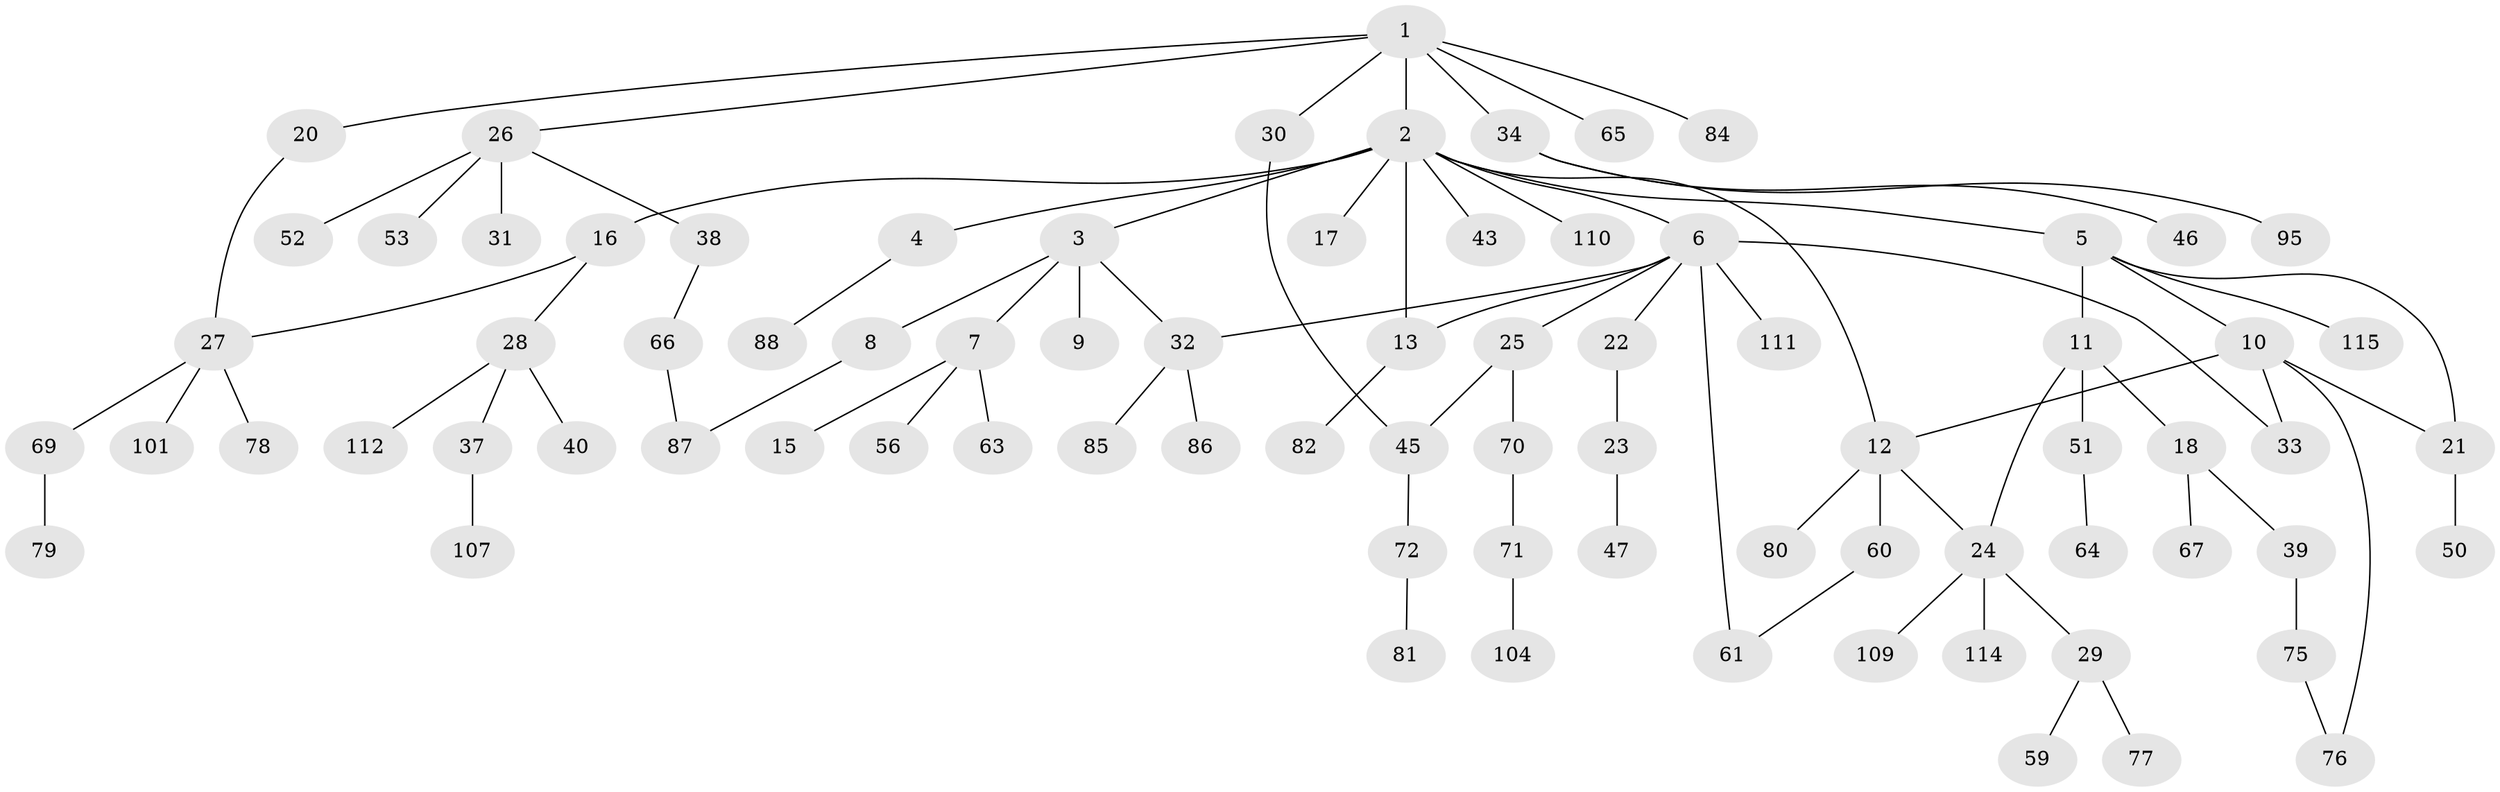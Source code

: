 // original degree distribution, {7: 0.008695652173913044, 11: 0.008695652173913044, 5: 0.043478260869565216, 2: 0.33043478260869563, 6: 0.008695652173913044, 4: 0.10434782608695652, 1: 0.40869565217391307, 3: 0.08695652173913043}
// Generated by graph-tools (version 1.1) at 2025/17/03/04/25 18:17:07]
// undirected, 80 vertices, 90 edges
graph export_dot {
graph [start="1"]
  node [color=gray90,style=filled];
  1;
  2;
  3;
  4;
  5;
  6 [super="+19"];
  7;
  8 [super="+48+73"];
  9;
  10 [super="+41+42+92"];
  11 [super="+14"];
  12 [super="+36"];
  13 [super="+44"];
  15 [super="+35"];
  16 [super="+74"];
  17;
  18 [super="+102"];
  20;
  21 [super="+55"];
  22;
  23;
  24;
  25 [super="+83"];
  26;
  27 [super="+54"];
  28;
  29 [super="+68+89"];
  30;
  31 [super="+100"];
  32 [super="+91"];
  33;
  34;
  37 [super="+90"];
  38;
  39;
  40;
  43 [super="+96"];
  45;
  46;
  47 [super="+49"];
  50;
  51;
  52 [super="+57"];
  53;
  56;
  59;
  60;
  61;
  63;
  64;
  65;
  66;
  67;
  69;
  70;
  71;
  72;
  75;
  76;
  77;
  78;
  79;
  80;
  81;
  82;
  84 [super="+94"];
  85;
  86 [super="+103"];
  87 [super="+113"];
  88;
  95;
  101;
  104;
  107;
  109;
  110;
  111;
  112;
  114;
  115;
  1 -- 2;
  1 -- 20;
  1 -- 26;
  1 -- 30;
  1 -- 34;
  1 -- 65;
  1 -- 84;
  2 -- 3;
  2 -- 4;
  2 -- 5;
  2 -- 6;
  2 -- 12;
  2 -- 13;
  2 -- 16;
  2 -- 17;
  2 -- 43;
  2 -- 110;
  3 -- 7;
  3 -- 8;
  3 -- 9;
  3 -- 32;
  4 -- 88;
  5 -- 10;
  5 -- 11;
  5 -- 21;
  5 -- 115;
  6 -- 22;
  6 -- 111;
  6 -- 61;
  6 -- 32;
  6 -- 25;
  6 -- 13;
  6 -- 33;
  7 -- 15;
  7 -- 56;
  7 -- 63;
  8 -- 87;
  10 -- 33;
  10 -- 12;
  10 -- 21;
  10 -- 76;
  11 -- 24;
  11 -- 51;
  11 -- 18;
  12 -- 24;
  12 -- 80;
  12 -- 60;
  13 -- 82;
  16 -- 28;
  16 -- 27;
  18 -- 39;
  18 -- 67;
  20 -- 27;
  21 -- 50;
  22 -- 23;
  23 -- 47;
  24 -- 29;
  24 -- 109;
  24 -- 114;
  25 -- 70;
  25 -- 45;
  26 -- 31;
  26 -- 38;
  26 -- 52;
  26 -- 53;
  27 -- 78;
  27 -- 69;
  27 -- 101;
  28 -- 37;
  28 -- 40;
  28 -- 112;
  29 -- 59;
  29 -- 77;
  30 -- 45;
  32 -- 85;
  32 -- 86;
  34 -- 46;
  34 -- 95;
  37 -- 107;
  38 -- 66;
  39 -- 75;
  45 -- 72;
  51 -- 64;
  60 -- 61;
  66 -- 87;
  69 -- 79;
  70 -- 71;
  71 -- 104;
  72 -- 81;
  75 -- 76;
}
